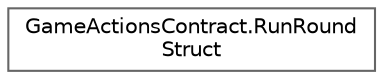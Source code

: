 digraph "Graphical Class Hierarchy"
{
 // LATEX_PDF_SIZE
  bgcolor="transparent";
  edge [fontname=Helvetica,fontsize=10,labelfontname=Helvetica,labelfontsize=10];
  node [fontname=Helvetica,fontsize=10,shape=box,height=0.2,width=0.4];
  rankdir="LR";
  Node0 [id="Node000000",label="GameActionsContract.RunRound\lStruct",height=0.2,width=0.4,color="grey40", fillcolor="white", style="filled",URL="$struct_game_actions_contract_1_1_run_round_struct.html",tooltip=" "];
}
